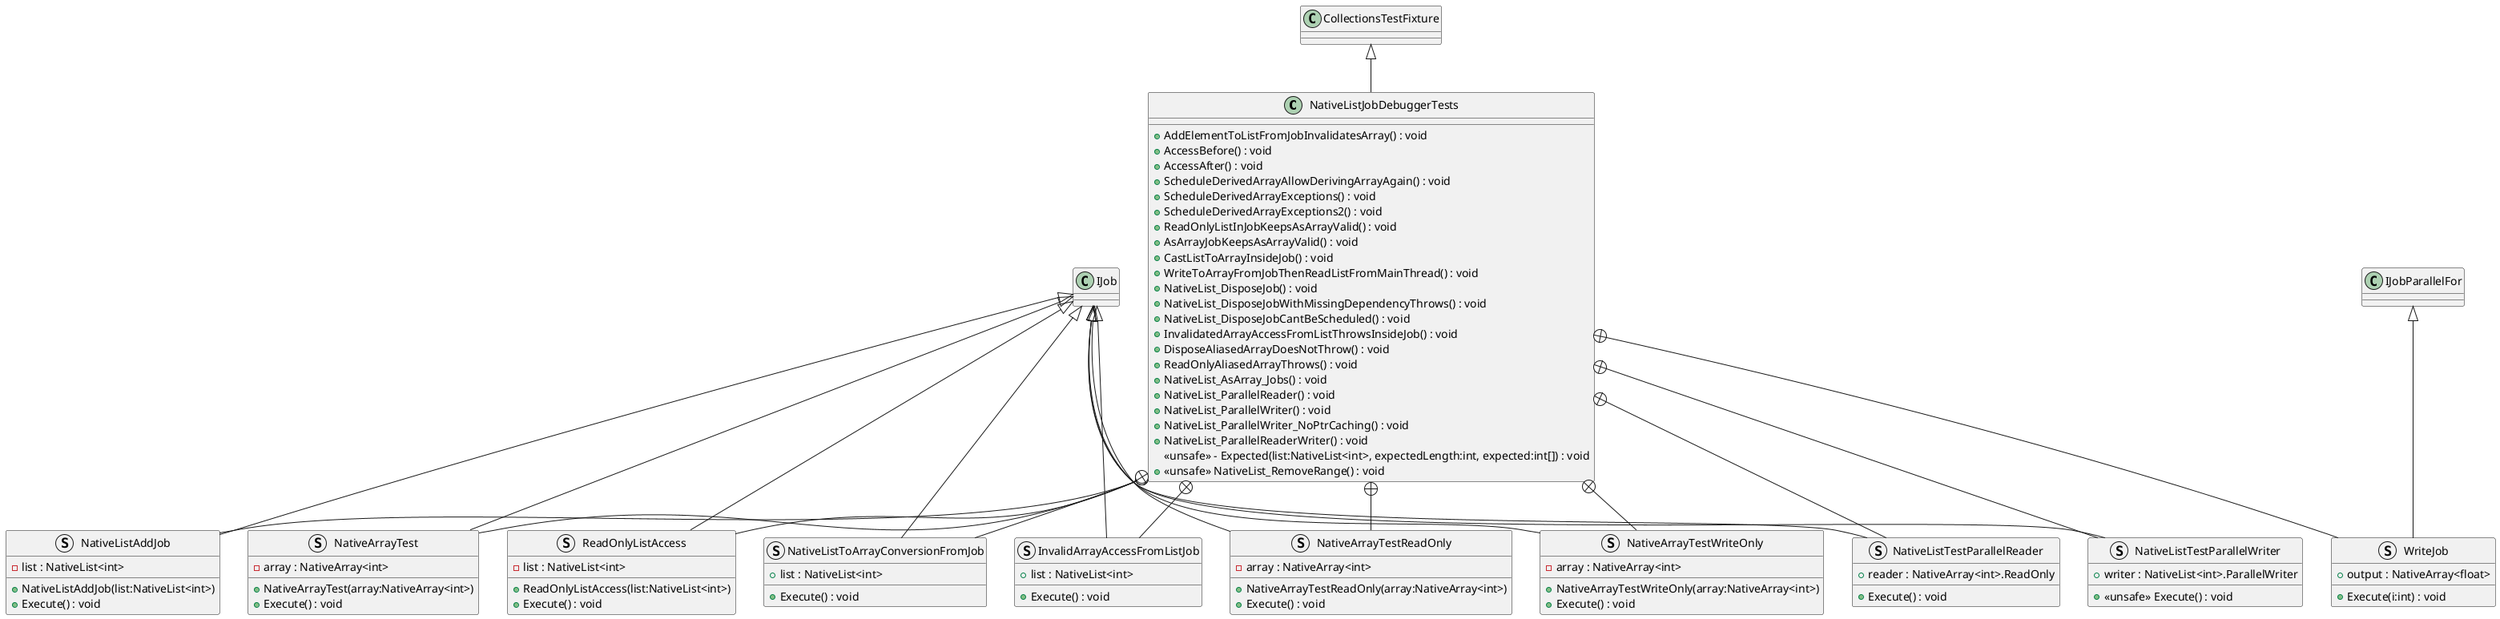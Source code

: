 @startuml
class NativeListJobDebuggerTests {
    + AddElementToListFromJobInvalidatesArray() : void
    + AccessBefore() : void
    + AccessAfter() : void
    + ScheduleDerivedArrayAllowDerivingArrayAgain() : void
    + ScheduleDerivedArrayExceptions() : void
    + ScheduleDerivedArrayExceptions2() : void
    + ReadOnlyListInJobKeepsAsArrayValid() : void
    + AsArrayJobKeepsAsArrayValid() : void
    + CastListToArrayInsideJob() : void
    + WriteToArrayFromJobThenReadListFromMainThread() : void
    + NativeList_DisposeJob() : void
    + NativeList_DisposeJobWithMissingDependencyThrows() : void
    + NativeList_DisposeJobCantBeScheduled() : void
    + InvalidatedArrayAccessFromListThrowsInsideJob() : void
    + DisposeAliasedArrayDoesNotThrow() : void
    + ReadOnlyAliasedArrayThrows() : void
    + NativeList_AsArray_Jobs() : void
    + NativeList_ParallelReader() : void
    + NativeList_ParallelWriter() : void
    + NativeList_ParallelWriter_NoPtrCaching() : void
    + NativeList_ParallelReaderWriter() : void
    <<unsafe>> - Expected(list:NativeList<int>, expectedLength:int, expected:int[]) : void
    + <<unsafe>> NativeList_RemoveRange() : void
}
struct NativeListAddJob {
    - list : NativeList<int>
    + NativeListAddJob(list:NativeList<int>)
    + Execute() : void
}
struct NativeArrayTest {
    - array : NativeArray<int>
    + NativeArrayTest(array:NativeArray<int>)
    + Execute() : void
}
struct ReadOnlyListAccess {
    - list : NativeList<int>
    + ReadOnlyListAccess(list:NativeList<int>)
    + Execute() : void
}
struct NativeListToArrayConversionFromJob {
    + list : NativeList<int>
    + Execute() : void
}
struct WriteJob {
    + output : NativeArray<float>
    + Execute(i:int) : void
}
struct InvalidArrayAccessFromListJob {
    + list : NativeList<int>
    + Execute() : void
}
struct NativeArrayTestReadOnly {
    - array : NativeArray<int>
    + NativeArrayTestReadOnly(array:NativeArray<int>)
    + Execute() : void
}
struct NativeArrayTestWriteOnly {
    - array : NativeArray<int>
    + NativeArrayTestWriteOnly(array:NativeArray<int>)
    + Execute() : void
}
struct NativeListTestParallelReader {
    + reader : NativeArray<int>.ReadOnly
    + Execute() : void
}
struct NativeListTestParallelWriter {
    + writer : NativeList<int>.ParallelWriter
    + <<unsafe>> Execute() : void
}
CollectionsTestFixture <|-- NativeListJobDebuggerTests
NativeListJobDebuggerTests +-- NativeListAddJob
IJob <|-- NativeListAddJob
NativeListJobDebuggerTests +-- NativeArrayTest
IJob <|-- NativeArrayTest
NativeListJobDebuggerTests +-- ReadOnlyListAccess
IJob <|-- ReadOnlyListAccess
NativeListJobDebuggerTests +-- NativeListToArrayConversionFromJob
IJob <|-- NativeListToArrayConversionFromJob
NativeListJobDebuggerTests +-- WriteJob
IJobParallelFor <|-- WriteJob
NativeListJobDebuggerTests +-- InvalidArrayAccessFromListJob
IJob <|-- InvalidArrayAccessFromListJob
NativeListJobDebuggerTests +-- NativeArrayTestReadOnly
IJob <|-- NativeArrayTestReadOnly
NativeListJobDebuggerTests +-- NativeArrayTestWriteOnly
IJob <|-- NativeArrayTestWriteOnly
NativeListJobDebuggerTests +-- NativeListTestParallelReader
IJob <|-- NativeListTestParallelReader
NativeListJobDebuggerTests +-- NativeListTestParallelWriter
IJob <|-- NativeListTestParallelWriter
@enduml
